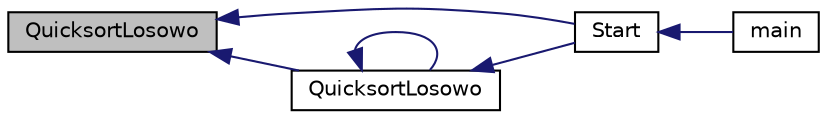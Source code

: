 digraph G
{
  edge [fontname="Helvetica",fontsize="10",labelfontname="Helvetica",labelfontsize="10"];
  node [fontname="Helvetica",fontsize="10",shape=record];
  rankdir="LR";
  Node1 [label="QuicksortLosowo",height=0.2,width=0.4,color="black", fillcolor="grey75", style="filled" fontcolor="black"];
  Node1 -> Node2 [dir="back",color="midnightblue",fontsize="10",style="solid",fontname="Helvetica"];
  Node2 [label="Start",height=0.2,width=0.4,color="black", fillcolor="white", style="filled",URL="$funkcje_8cpp.html#a6e69b8076e8103fe9d3a941fedbbbd5a",tooltip="Funkcja Start obslugujaca wywolanie algorytmu i mierzenie czasu wykonania."];
  Node2 -> Node3 [dir="back",color="midnightblue",fontsize="10",style="solid",fontname="Helvetica"];
  Node3 [label="main",height=0.2,width=0.4,color="black", fillcolor="white", style="filled",URL="$main_8cpp.html#ae66f6b31b5ad750f1fe042a706a4e3d4",tooltip="W funkcji main wywolywana jest funkcja, wczytujaca plik z liczbami. Nastepnie wywolana zostaje funkcj..."];
  Node1 -> Node4 [dir="back",color="midnightblue",fontsize="10",style="solid",fontname="Helvetica"];
  Node4 [label="QuicksortLosowo",height=0.2,width=0.4,color="black", fillcolor="white", style="filled",URL="$sortowanie_8cpp.html#ab34381410c631ebd453c0d37a9ceb451",tooltip="Funkcja sortowania - Quicksort z losowo wybieranym pivotem."];
  Node4 -> Node2 [dir="back",color="midnightblue",fontsize="10",style="solid",fontname="Helvetica"];
  Node4 -> Node4 [dir="back",color="midnightblue",fontsize="10",style="solid",fontname="Helvetica"];
}
